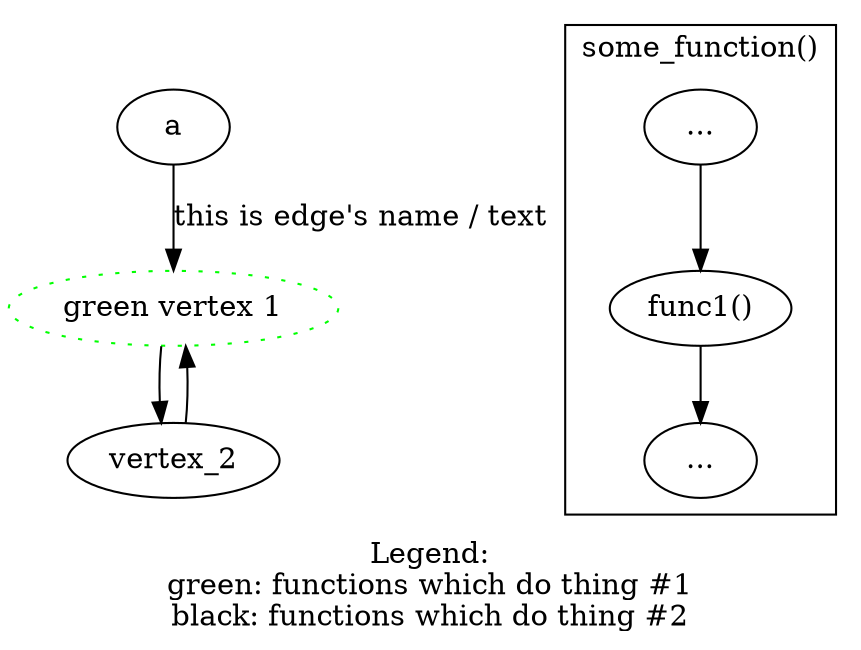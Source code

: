 digraph YOUR_GRAPH_NAME {
    label = "Legend:
green: functions which do thing #1
black: functions which do thing #2
"

    // this is single-line comment
    /* this is multiline comment */
    vertex_1 [color = green, style = dotted, label = "green vertex 1"]
    vertex_1 -> vertex_2; vertex_2 -> vertex_1
    a -> vertex_1 [label = "this is edge's name / text"]

    subgraph cluster_YOUR_SUBGRAPH_NAME {
        label = "some_function()"
        some_unknown_code_1 [label = "..."]
        some_unknown_code_2 [label = "..."]
        func_1 [label = "func1()"]
        some_unknown_code_1 -> func_1 -> some_unknown_code_2
    }
}
